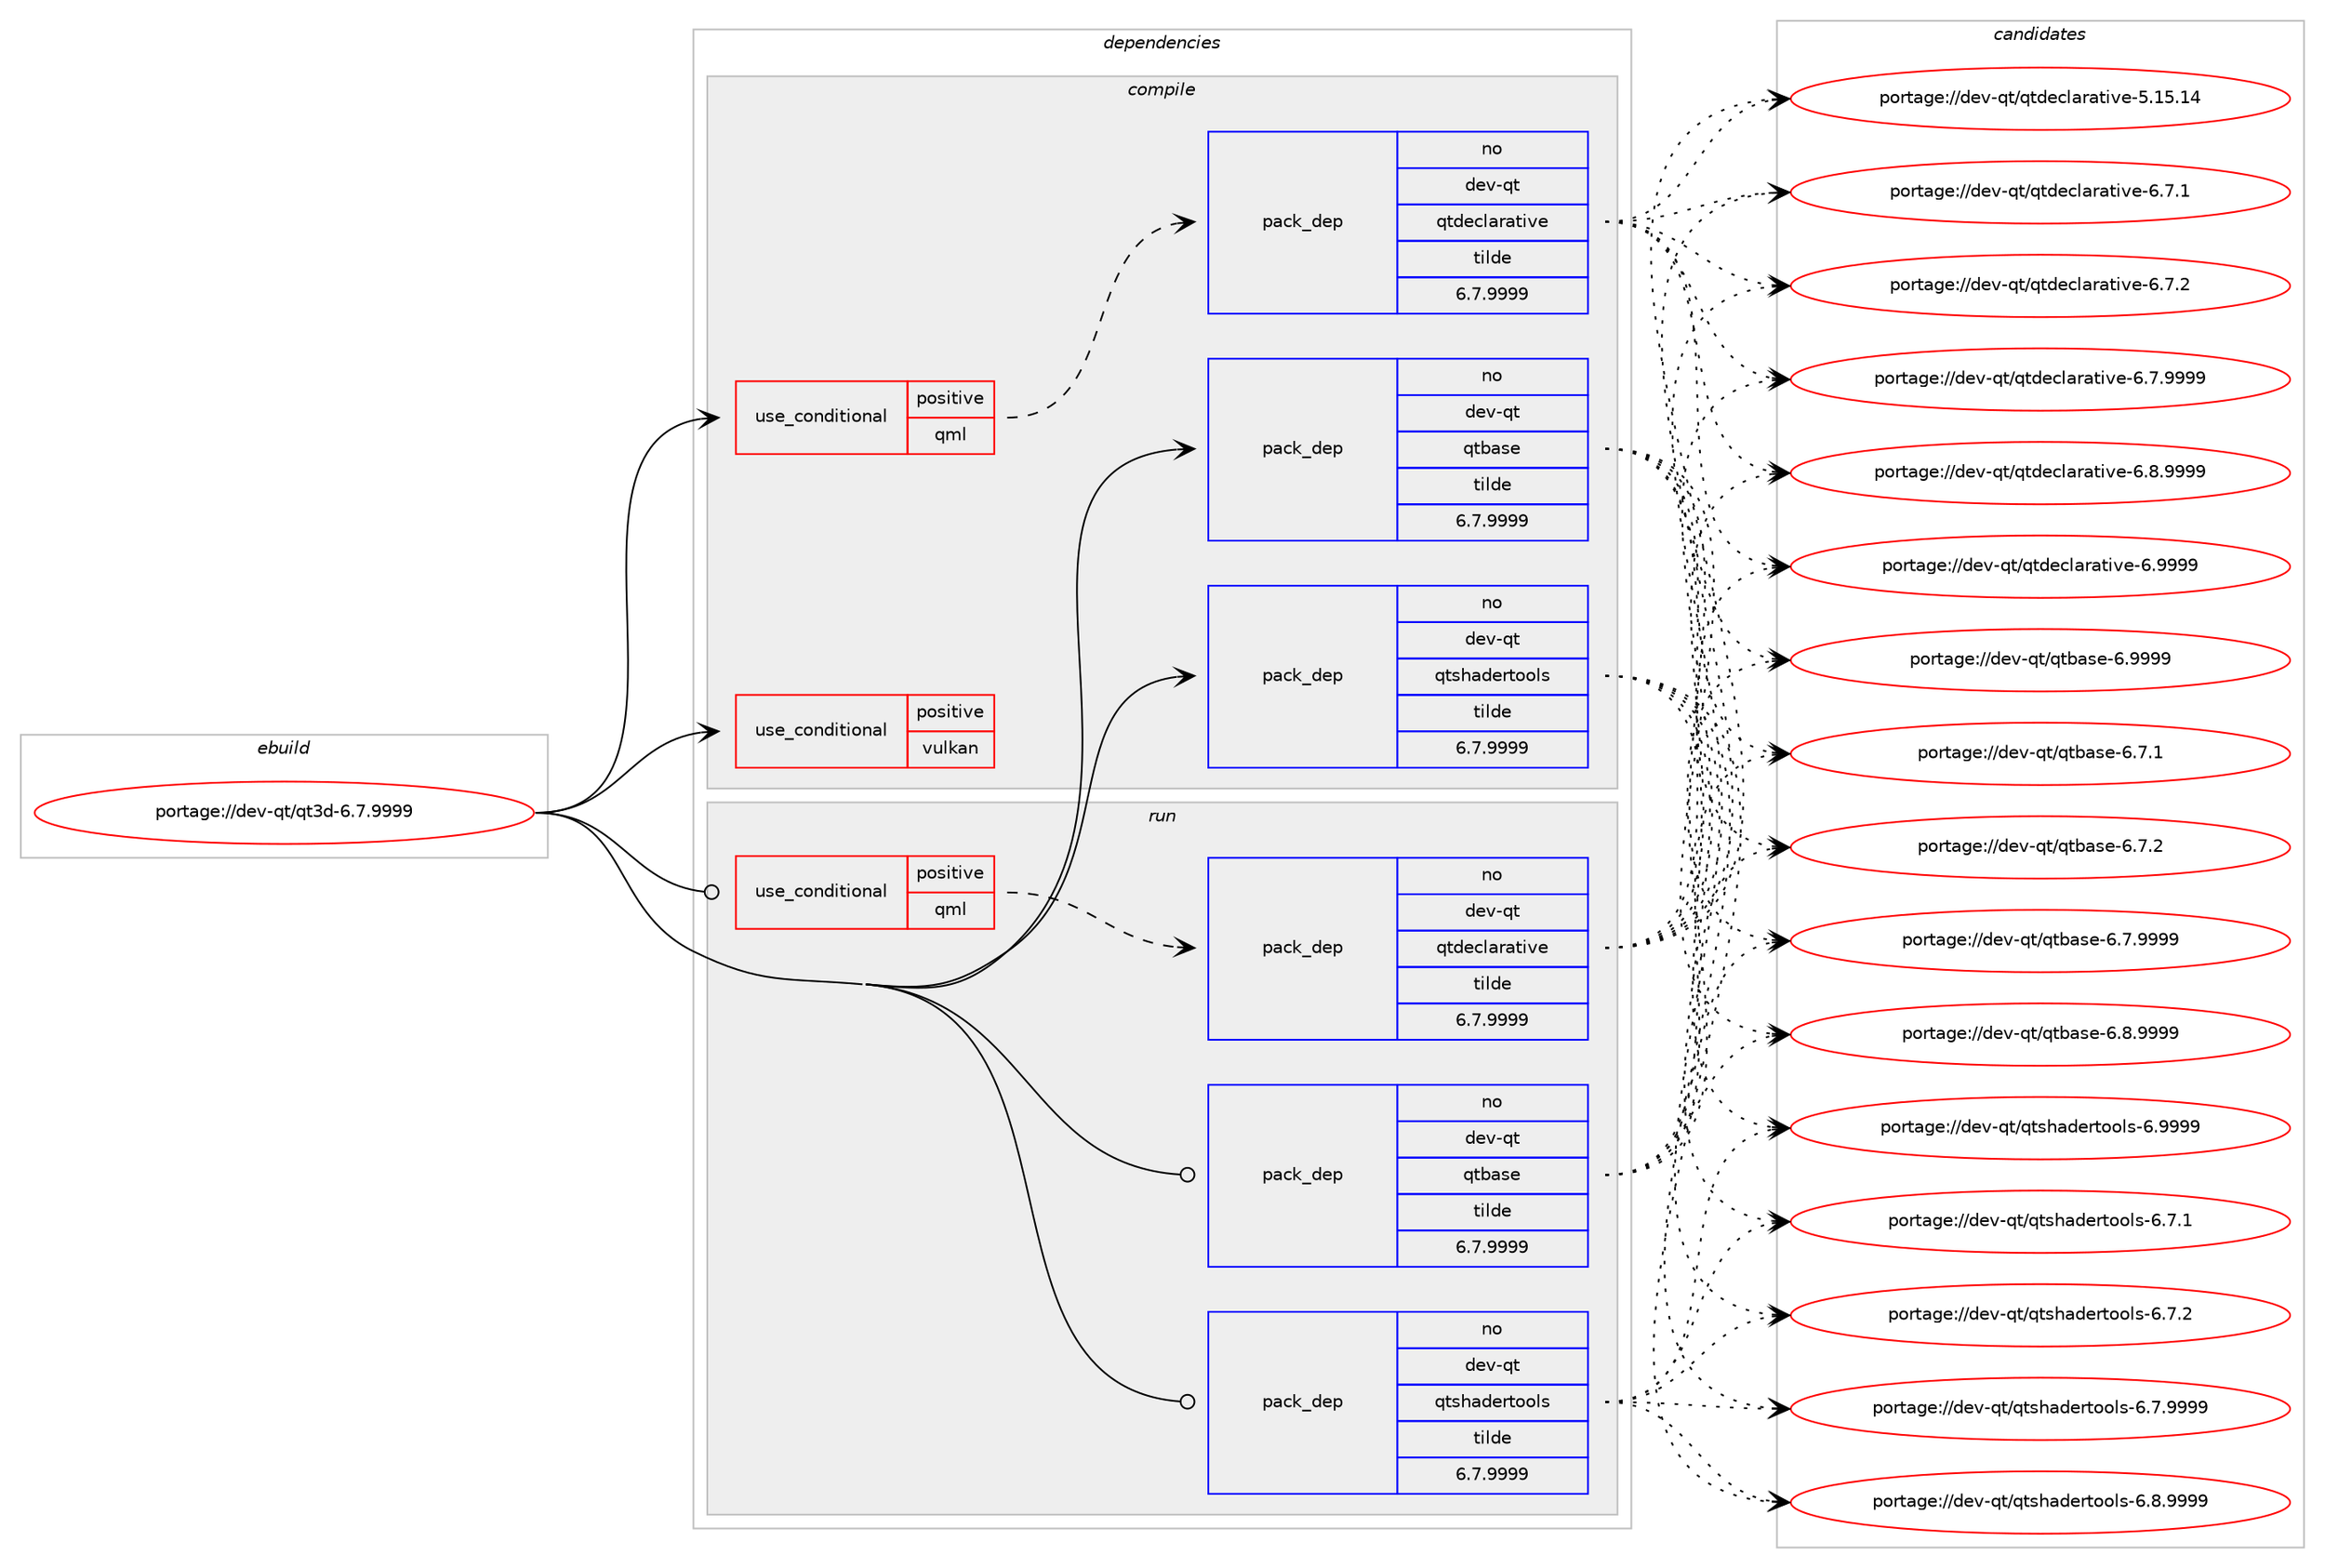 digraph prolog {

# *************
# Graph options
# *************

newrank=true;
concentrate=true;
compound=true;
graph [rankdir=LR,fontname=Helvetica,fontsize=10,ranksep=1.5];#, ranksep=2.5, nodesep=0.2];
edge  [arrowhead=vee];
node  [fontname=Helvetica,fontsize=10];

# **********
# The ebuild
# **********

subgraph cluster_leftcol {
color=gray;
rank=same;
label=<<i>ebuild</i>>;
id [label="portage://dev-qt/qt3d-6.7.9999", color=red, width=4, href="../dev-qt/qt3d-6.7.9999.svg"];
}

# ****************
# The dependencies
# ****************

subgraph cluster_midcol {
color=gray;
label=<<i>dependencies</i>>;
subgraph cluster_compile {
fillcolor="#eeeeee";
style=filled;
label=<<i>compile</i>>;
subgraph cond40303 {
dependency84807 [label=<<TABLE BORDER="0" CELLBORDER="1" CELLSPACING="0" CELLPADDING="4"><TR><TD ROWSPAN="3" CELLPADDING="10">use_conditional</TD></TR><TR><TD>positive</TD></TR><TR><TD>qml</TD></TR></TABLE>>, shape=none, color=red];
subgraph pack43264 {
dependency84808 [label=<<TABLE BORDER="0" CELLBORDER="1" CELLSPACING="0" CELLPADDING="4" WIDTH="220"><TR><TD ROWSPAN="6" CELLPADDING="30">pack_dep</TD></TR><TR><TD WIDTH="110">no</TD></TR><TR><TD>dev-qt</TD></TR><TR><TD>qtdeclarative</TD></TR><TR><TD>tilde</TD></TR><TR><TD>6.7.9999</TD></TR></TABLE>>, shape=none, color=blue];
}
dependency84807:e -> dependency84808:w [weight=20,style="dashed",arrowhead="vee"];
}
id:e -> dependency84807:w [weight=20,style="solid",arrowhead="vee"];
subgraph cond40304 {
dependency84809 [label=<<TABLE BORDER="0" CELLBORDER="1" CELLSPACING="0" CELLPADDING="4"><TR><TD ROWSPAN="3" CELLPADDING="10">use_conditional</TD></TR><TR><TD>positive</TD></TR><TR><TD>vulkan</TD></TR></TABLE>>, shape=none, color=red];
# *** BEGIN UNKNOWN DEPENDENCY TYPE (TODO) ***
# dependency84809 -> package_dependency(portage://dev-qt/qt3d-6.7.9999,install,no,dev-util,vulkan-headers,none,[,,],[],[])
# *** END UNKNOWN DEPENDENCY TYPE (TODO) ***

}
id:e -> dependency84809:w [weight=20,style="solid",arrowhead="vee"];
subgraph pack43265 {
dependency84810 [label=<<TABLE BORDER="0" CELLBORDER="1" CELLSPACING="0" CELLPADDING="4" WIDTH="220"><TR><TD ROWSPAN="6" CELLPADDING="30">pack_dep</TD></TR><TR><TD WIDTH="110">no</TD></TR><TR><TD>dev-qt</TD></TR><TR><TD>qtbase</TD></TR><TR><TD>tilde</TD></TR><TR><TD>6.7.9999</TD></TR></TABLE>>, shape=none, color=blue];
}
id:e -> dependency84810:w [weight=20,style="solid",arrowhead="vee"];
subgraph pack43266 {
dependency84811 [label=<<TABLE BORDER="0" CELLBORDER="1" CELLSPACING="0" CELLPADDING="4" WIDTH="220"><TR><TD ROWSPAN="6" CELLPADDING="30">pack_dep</TD></TR><TR><TD WIDTH="110">no</TD></TR><TR><TD>dev-qt</TD></TR><TR><TD>qtshadertools</TD></TR><TR><TD>tilde</TD></TR><TR><TD>6.7.9999</TD></TR></TABLE>>, shape=none, color=blue];
}
id:e -> dependency84811:w [weight=20,style="solid",arrowhead="vee"];
# *** BEGIN UNKNOWN DEPENDENCY TYPE (TODO) ***
# id -> package_dependency(portage://dev-qt/qt3d-6.7.9999,install,no,media-libs,assimp,none,[,,],any_same_slot,[])
# *** END UNKNOWN DEPENDENCY TYPE (TODO) ***

}
subgraph cluster_compileandrun {
fillcolor="#eeeeee";
style=filled;
label=<<i>compile and run</i>>;
}
subgraph cluster_run {
fillcolor="#eeeeee";
style=filled;
label=<<i>run</i>>;
subgraph cond40305 {
dependency84812 [label=<<TABLE BORDER="0" CELLBORDER="1" CELLSPACING="0" CELLPADDING="4"><TR><TD ROWSPAN="3" CELLPADDING="10">use_conditional</TD></TR><TR><TD>positive</TD></TR><TR><TD>qml</TD></TR></TABLE>>, shape=none, color=red];
subgraph pack43267 {
dependency84813 [label=<<TABLE BORDER="0" CELLBORDER="1" CELLSPACING="0" CELLPADDING="4" WIDTH="220"><TR><TD ROWSPAN="6" CELLPADDING="30">pack_dep</TD></TR><TR><TD WIDTH="110">no</TD></TR><TR><TD>dev-qt</TD></TR><TR><TD>qtdeclarative</TD></TR><TR><TD>tilde</TD></TR><TR><TD>6.7.9999</TD></TR></TABLE>>, shape=none, color=blue];
}
dependency84812:e -> dependency84813:w [weight=20,style="dashed",arrowhead="vee"];
}
id:e -> dependency84812:w [weight=20,style="solid",arrowhead="odot"];
subgraph pack43268 {
dependency84814 [label=<<TABLE BORDER="0" CELLBORDER="1" CELLSPACING="0" CELLPADDING="4" WIDTH="220"><TR><TD ROWSPAN="6" CELLPADDING="30">pack_dep</TD></TR><TR><TD WIDTH="110">no</TD></TR><TR><TD>dev-qt</TD></TR><TR><TD>qtbase</TD></TR><TR><TD>tilde</TD></TR><TR><TD>6.7.9999</TD></TR></TABLE>>, shape=none, color=blue];
}
id:e -> dependency84814:w [weight=20,style="solid",arrowhead="odot"];
subgraph pack43269 {
dependency84815 [label=<<TABLE BORDER="0" CELLBORDER="1" CELLSPACING="0" CELLPADDING="4" WIDTH="220"><TR><TD ROWSPAN="6" CELLPADDING="30">pack_dep</TD></TR><TR><TD WIDTH="110">no</TD></TR><TR><TD>dev-qt</TD></TR><TR><TD>qtshadertools</TD></TR><TR><TD>tilde</TD></TR><TR><TD>6.7.9999</TD></TR></TABLE>>, shape=none, color=blue];
}
id:e -> dependency84815:w [weight=20,style="solid",arrowhead="odot"];
# *** BEGIN UNKNOWN DEPENDENCY TYPE (TODO) ***
# id -> package_dependency(portage://dev-qt/qt3d-6.7.9999,run,no,media-libs,assimp,none,[,,],any_same_slot,[])
# *** END UNKNOWN DEPENDENCY TYPE (TODO) ***

}
}

# **************
# The candidates
# **************

subgraph cluster_choices {
rank=same;
color=gray;
label=<<i>candidates</i>>;

subgraph choice43264 {
color=black;
nodesep=1;
choice10010111845113116471131161001019910897114971161051181014553464953464952 [label="portage://dev-qt/qtdeclarative-5.15.14", color=red, width=4,href="../dev-qt/qtdeclarative-5.15.14.svg"];
choice1001011184511311647113116100101991089711497116105118101455446554649 [label="portage://dev-qt/qtdeclarative-6.7.1", color=red, width=4,href="../dev-qt/qtdeclarative-6.7.1.svg"];
choice1001011184511311647113116100101991089711497116105118101455446554650 [label="portage://dev-qt/qtdeclarative-6.7.2", color=red, width=4,href="../dev-qt/qtdeclarative-6.7.2.svg"];
choice1001011184511311647113116100101991089711497116105118101455446554657575757 [label="portage://dev-qt/qtdeclarative-6.7.9999", color=red, width=4,href="../dev-qt/qtdeclarative-6.7.9999.svg"];
choice1001011184511311647113116100101991089711497116105118101455446564657575757 [label="portage://dev-qt/qtdeclarative-6.8.9999", color=red, width=4,href="../dev-qt/qtdeclarative-6.8.9999.svg"];
choice100101118451131164711311610010199108971149711610511810145544657575757 [label="portage://dev-qt/qtdeclarative-6.9999", color=red, width=4,href="../dev-qt/qtdeclarative-6.9999.svg"];
dependency84808:e -> choice10010111845113116471131161001019910897114971161051181014553464953464952:w [style=dotted,weight="100"];
dependency84808:e -> choice1001011184511311647113116100101991089711497116105118101455446554649:w [style=dotted,weight="100"];
dependency84808:e -> choice1001011184511311647113116100101991089711497116105118101455446554650:w [style=dotted,weight="100"];
dependency84808:e -> choice1001011184511311647113116100101991089711497116105118101455446554657575757:w [style=dotted,weight="100"];
dependency84808:e -> choice1001011184511311647113116100101991089711497116105118101455446564657575757:w [style=dotted,weight="100"];
dependency84808:e -> choice100101118451131164711311610010199108971149711610511810145544657575757:w [style=dotted,weight="100"];
}
subgraph choice43265 {
color=black;
nodesep=1;
choice10010111845113116471131169897115101455446554649 [label="portage://dev-qt/qtbase-6.7.1", color=red, width=4,href="../dev-qt/qtbase-6.7.1.svg"];
choice10010111845113116471131169897115101455446554650 [label="portage://dev-qt/qtbase-6.7.2", color=red, width=4,href="../dev-qt/qtbase-6.7.2.svg"];
choice10010111845113116471131169897115101455446554657575757 [label="portage://dev-qt/qtbase-6.7.9999", color=red, width=4,href="../dev-qt/qtbase-6.7.9999.svg"];
choice10010111845113116471131169897115101455446564657575757 [label="portage://dev-qt/qtbase-6.8.9999", color=red, width=4,href="../dev-qt/qtbase-6.8.9999.svg"];
choice1001011184511311647113116989711510145544657575757 [label="portage://dev-qt/qtbase-6.9999", color=red, width=4,href="../dev-qt/qtbase-6.9999.svg"];
dependency84810:e -> choice10010111845113116471131169897115101455446554649:w [style=dotted,weight="100"];
dependency84810:e -> choice10010111845113116471131169897115101455446554650:w [style=dotted,weight="100"];
dependency84810:e -> choice10010111845113116471131169897115101455446554657575757:w [style=dotted,weight="100"];
dependency84810:e -> choice10010111845113116471131169897115101455446564657575757:w [style=dotted,weight="100"];
dependency84810:e -> choice1001011184511311647113116989711510145544657575757:w [style=dotted,weight="100"];
}
subgraph choice43266 {
color=black;
nodesep=1;
choice100101118451131164711311611510497100101114116111111108115455446554649 [label="portage://dev-qt/qtshadertools-6.7.1", color=red, width=4,href="../dev-qt/qtshadertools-6.7.1.svg"];
choice100101118451131164711311611510497100101114116111111108115455446554650 [label="portage://dev-qt/qtshadertools-6.7.2", color=red, width=4,href="../dev-qt/qtshadertools-6.7.2.svg"];
choice100101118451131164711311611510497100101114116111111108115455446554657575757 [label="portage://dev-qt/qtshadertools-6.7.9999", color=red, width=4,href="../dev-qt/qtshadertools-6.7.9999.svg"];
choice100101118451131164711311611510497100101114116111111108115455446564657575757 [label="portage://dev-qt/qtshadertools-6.8.9999", color=red, width=4,href="../dev-qt/qtshadertools-6.8.9999.svg"];
choice10010111845113116471131161151049710010111411611111110811545544657575757 [label="portage://dev-qt/qtshadertools-6.9999", color=red, width=4,href="../dev-qt/qtshadertools-6.9999.svg"];
dependency84811:e -> choice100101118451131164711311611510497100101114116111111108115455446554649:w [style=dotted,weight="100"];
dependency84811:e -> choice100101118451131164711311611510497100101114116111111108115455446554650:w [style=dotted,weight="100"];
dependency84811:e -> choice100101118451131164711311611510497100101114116111111108115455446554657575757:w [style=dotted,weight="100"];
dependency84811:e -> choice100101118451131164711311611510497100101114116111111108115455446564657575757:w [style=dotted,weight="100"];
dependency84811:e -> choice10010111845113116471131161151049710010111411611111110811545544657575757:w [style=dotted,weight="100"];
}
subgraph choice43267 {
color=black;
nodesep=1;
choice10010111845113116471131161001019910897114971161051181014553464953464952 [label="portage://dev-qt/qtdeclarative-5.15.14", color=red, width=4,href="../dev-qt/qtdeclarative-5.15.14.svg"];
choice1001011184511311647113116100101991089711497116105118101455446554649 [label="portage://dev-qt/qtdeclarative-6.7.1", color=red, width=4,href="../dev-qt/qtdeclarative-6.7.1.svg"];
choice1001011184511311647113116100101991089711497116105118101455446554650 [label="portage://dev-qt/qtdeclarative-6.7.2", color=red, width=4,href="../dev-qt/qtdeclarative-6.7.2.svg"];
choice1001011184511311647113116100101991089711497116105118101455446554657575757 [label="portage://dev-qt/qtdeclarative-6.7.9999", color=red, width=4,href="../dev-qt/qtdeclarative-6.7.9999.svg"];
choice1001011184511311647113116100101991089711497116105118101455446564657575757 [label="portage://dev-qt/qtdeclarative-6.8.9999", color=red, width=4,href="../dev-qt/qtdeclarative-6.8.9999.svg"];
choice100101118451131164711311610010199108971149711610511810145544657575757 [label="portage://dev-qt/qtdeclarative-6.9999", color=red, width=4,href="../dev-qt/qtdeclarative-6.9999.svg"];
dependency84813:e -> choice10010111845113116471131161001019910897114971161051181014553464953464952:w [style=dotted,weight="100"];
dependency84813:e -> choice1001011184511311647113116100101991089711497116105118101455446554649:w [style=dotted,weight="100"];
dependency84813:e -> choice1001011184511311647113116100101991089711497116105118101455446554650:w [style=dotted,weight="100"];
dependency84813:e -> choice1001011184511311647113116100101991089711497116105118101455446554657575757:w [style=dotted,weight="100"];
dependency84813:e -> choice1001011184511311647113116100101991089711497116105118101455446564657575757:w [style=dotted,weight="100"];
dependency84813:e -> choice100101118451131164711311610010199108971149711610511810145544657575757:w [style=dotted,weight="100"];
}
subgraph choice43268 {
color=black;
nodesep=1;
choice10010111845113116471131169897115101455446554649 [label="portage://dev-qt/qtbase-6.7.1", color=red, width=4,href="../dev-qt/qtbase-6.7.1.svg"];
choice10010111845113116471131169897115101455446554650 [label="portage://dev-qt/qtbase-6.7.2", color=red, width=4,href="../dev-qt/qtbase-6.7.2.svg"];
choice10010111845113116471131169897115101455446554657575757 [label="portage://dev-qt/qtbase-6.7.9999", color=red, width=4,href="../dev-qt/qtbase-6.7.9999.svg"];
choice10010111845113116471131169897115101455446564657575757 [label="portage://dev-qt/qtbase-6.8.9999", color=red, width=4,href="../dev-qt/qtbase-6.8.9999.svg"];
choice1001011184511311647113116989711510145544657575757 [label="portage://dev-qt/qtbase-6.9999", color=red, width=4,href="../dev-qt/qtbase-6.9999.svg"];
dependency84814:e -> choice10010111845113116471131169897115101455446554649:w [style=dotted,weight="100"];
dependency84814:e -> choice10010111845113116471131169897115101455446554650:w [style=dotted,weight="100"];
dependency84814:e -> choice10010111845113116471131169897115101455446554657575757:w [style=dotted,weight="100"];
dependency84814:e -> choice10010111845113116471131169897115101455446564657575757:w [style=dotted,weight="100"];
dependency84814:e -> choice1001011184511311647113116989711510145544657575757:w [style=dotted,weight="100"];
}
subgraph choice43269 {
color=black;
nodesep=1;
choice100101118451131164711311611510497100101114116111111108115455446554649 [label="portage://dev-qt/qtshadertools-6.7.1", color=red, width=4,href="../dev-qt/qtshadertools-6.7.1.svg"];
choice100101118451131164711311611510497100101114116111111108115455446554650 [label="portage://dev-qt/qtshadertools-6.7.2", color=red, width=4,href="../dev-qt/qtshadertools-6.7.2.svg"];
choice100101118451131164711311611510497100101114116111111108115455446554657575757 [label="portage://dev-qt/qtshadertools-6.7.9999", color=red, width=4,href="../dev-qt/qtshadertools-6.7.9999.svg"];
choice100101118451131164711311611510497100101114116111111108115455446564657575757 [label="portage://dev-qt/qtshadertools-6.8.9999", color=red, width=4,href="../dev-qt/qtshadertools-6.8.9999.svg"];
choice10010111845113116471131161151049710010111411611111110811545544657575757 [label="portage://dev-qt/qtshadertools-6.9999", color=red, width=4,href="../dev-qt/qtshadertools-6.9999.svg"];
dependency84815:e -> choice100101118451131164711311611510497100101114116111111108115455446554649:w [style=dotted,weight="100"];
dependency84815:e -> choice100101118451131164711311611510497100101114116111111108115455446554650:w [style=dotted,weight="100"];
dependency84815:e -> choice100101118451131164711311611510497100101114116111111108115455446554657575757:w [style=dotted,weight="100"];
dependency84815:e -> choice100101118451131164711311611510497100101114116111111108115455446564657575757:w [style=dotted,weight="100"];
dependency84815:e -> choice10010111845113116471131161151049710010111411611111110811545544657575757:w [style=dotted,weight="100"];
}
}

}
